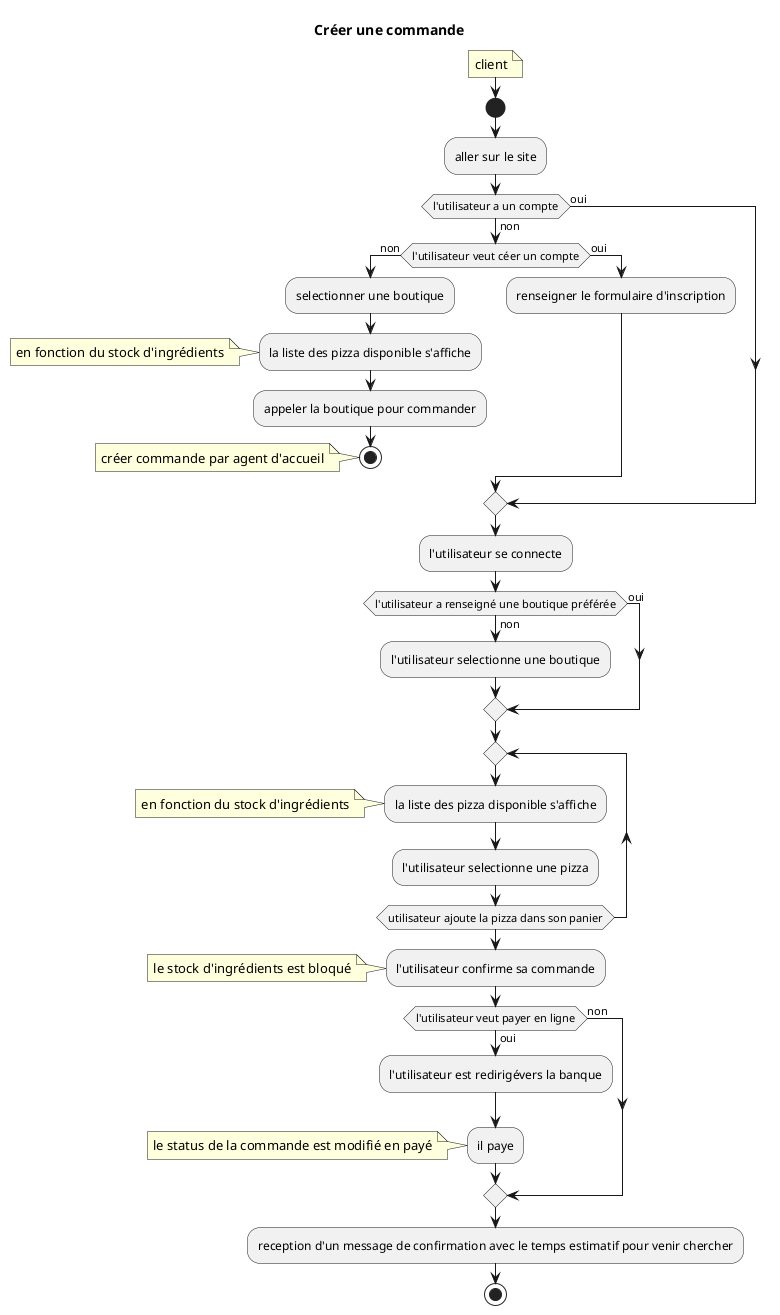@startuml 4_Commande_CREATE_CMD_ActivityDiagram

title Créer une commande

note: client

start

:aller sur le site;
if (l'utilisateur a un compte) then (non)
    if (l'utilisateur veut céer un compte) then (non)
        :selectionner une boutique;
        :la liste des pizza disponible s'affiche;
        note: en fonction du stock d'ingrédients
        :appeler la boutique pour commander;
        stop
        note: créer commande par agent d'accueil
    else (oui)
        :renseigner le formulaire d'inscription;
    endif
else (oui)
endif
:l'utilisateur se connecte;
if (l'utilisateur a renseigné une boutique préférée) then (oui)
else (non)
    :l'utilisateur selectionne une boutique;
endif
repeat
:la liste des pizza disponible s'affiche;
note : en fonction du stock d'ingrédients
:l'utilisateur selectionne une pizza;
repeat while (utilisateur ajoute la pizza dans son panier)
:l'utilisateur confirme sa commande;
note: le stock d'ingrédients est bloqué
if (l'utilisateur veut payer en ligne) then (non)
    
else (oui)
    :l'utilisateur est redirigévers la banque;
    :il paye;
    note: le status de la commande est modifié en payé
endif
:reception d'un message de confirmation avec le temps estimatif pour venir chercher;
stop

@enduml